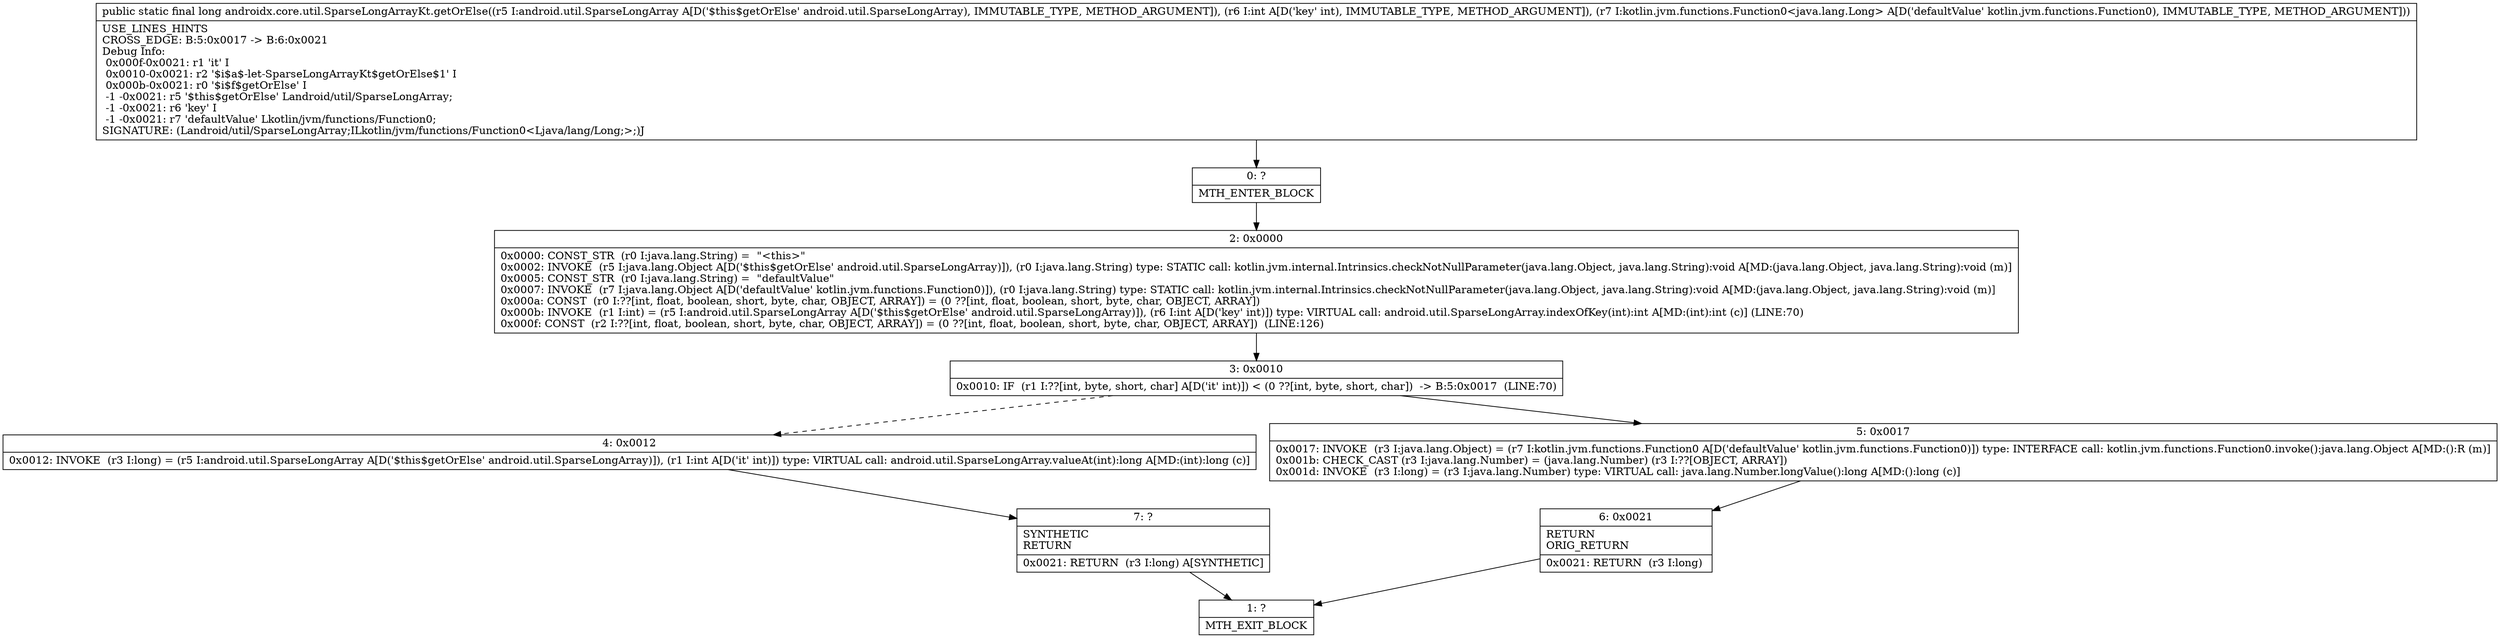 digraph "CFG forandroidx.core.util.SparseLongArrayKt.getOrElse(Landroid\/util\/SparseLongArray;ILkotlin\/jvm\/functions\/Function0;)J" {
Node_0 [shape=record,label="{0\:\ ?|MTH_ENTER_BLOCK\l}"];
Node_2 [shape=record,label="{2\:\ 0x0000|0x0000: CONST_STR  (r0 I:java.lang.String) =  \"\<this\>\" \l0x0002: INVOKE  (r5 I:java.lang.Object A[D('$this$getOrElse' android.util.SparseLongArray)]), (r0 I:java.lang.String) type: STATIC call: kotlin.jvm.internal.Intrinsics.checkNotNullParameter(java.lang.Object, java.lang.String):void A[MD:(java.lang.Object, java.lang.String):void (m)]\l0x0005: CONST_STR  (r0 I:java.lang.String) =  \"defaultValue\" \l0x0007: INVOKE  (r7 I:java.lang.Object A[D('defaultValue' kotlin.jvm.functions.Function0)]), (r0 I:java.lang.String) type: STATIC call: kotlin.jvm.internal.Intrinsics.checkNotNullParameter(java.lang.Object, java.lang.String):void A[MD:(java.lang.Object, java.lang.String):void (m)]\l0x000a: CONST  (r0 I:??[int, float, boolean, short, byte, char, OBJECT, ARRAY]) = (0 ??[int, float, boolean, short, byte, char, OBJECT, ARRAY]) \l0x000b: INVOKE  (r1 I:int) = (r5 I:android.util.SparseLongArray A[D('$this$getOrElse' android.util.SparseLongArray)]), (r6 I:int A[D('key' int)]) type: VIRTUAL call: android.util.SparseLongArray.indexOfKey(int):int A[MD:(int):int (c)] (LINE:70)\l0x000f: CONST  (r2 I:??[int, float, boolean, short, byte, char, OBJECT, ARRAY]) = (0 ??[int, float, boolean, short, byte, char, OBJECT, ARRAY])  (LINE:126)\l}"];
Node_3 [shape=record,label="{3\:\ 0x0010|0x0010: IF  (r1 I:??[int, byte, short, char] A[D('it' int)]) \< (0 ??[int, byte, short, char])  \-\> B:5:0x0017  (LINE:70)\l}"];
Node_4 [shape=record,label="{4\:\ 0x0012|0x0012: INVOKE  (r3 I:long) = (r5 I:android.util.SparseLongArray A[D('$this$getOrElse' android.util.SparseLongArray)]), (r1 I:int A[D('it' int)]) type: VIRTUAL call: android.util.SparseLongArray.valueAt(int):long A[MD:(int):long (c)]\l}"];
Node_7 [shape=record,label="{7\:\ ?|SYNTHETIC\lRETURN\l|0x0021: RETURN  (r3 I:long) A[SYNTHETIC]\l}"];
Node_1 [shape=record,label="{1\:\ ?|MTH_EXIT_BLOCK\l}"];
Node_5 [shape=record,label="{5\:\ 0x0017|0x0017: INVOKE  (r3 I:java.lang.Object) = (r7 I:kotlin.jvm.functions.Function0 A[D('defaultValue' kotlin.jvm.functions.Function0)]) type: INTERFACE call: kotlin.jvm.functions.Function0.invoke():java.lang.Object A[MD:():R (m)]\l0x001b: CHECK_CAST (r3 I:java.lang.Number) = (java.lang.Number) (r3 I:??[OBJECT, ARRAY]) \l0x001d: INVOKE  (r3 I:long) = (r3 I:java.lang.Number) type: VIRTUAL call: java.lang.Number.longValue():long A[MD:():long (c)]\l}"];
Node_6 [shape=record,label="{6\:\ 0x0021|RETURN\lORIG_RETURN\l|0x0021: RETURN  (r3 I:long) \l}"];
MethodNode[shape=record,label="{public static final long androidx.core.util.SparseLongArrayKt.getOrElse((r5 I:android.util.SparseLongArray A[D('$this$getOrElse' android.util.SparseLongArray), IMMUTABLE_TYPE, METHOD_ARGUMENT]), (r6 I:int A[D('key' int), IMMUTABLE_TYPE, METHOD_ARGUMENT]), (r7 I:kotlin.jvm.functions.Function0\<java.lang.Long\> A[D('defaultValue' kotlin.jvm.functions.Function0), IMMUTABLE_TYPE, METHOD_ARGUMENT]))  | USE_LINES_HINTS\lCROSS_EDGE: B:5:0x0017 \-\> B:6:0x0021\lDebug Info:\l  0x000f\-0x0021: r1 'it' I\l  0x0010\-0x0021: r2 '$i$a$\-let\-SparseLongArrayKt$getOrElse$1' I\l  0x000b\-0x0021: r0 '$i$f$getOrElse' I\l  \-1 \-0x0021: r5 '$this$getOrElse' Landroid\/util\/SparseLongArray;\l  \-1 \-0x0021: r6 'key' I\l  \-1 \-0x0021: r7 'defaultValue' Lkotlin\/jvm\/functions\/Function0;\lSIGNATURE: (Landroid\/util\/SparseLongArray;ILkotlin\/jvm\/functions\/Function0\<Ljava\/lang\/Long;\>;)J\l}"];
MethodNode -> Node_0;Node_0 -> Node_2;
Node_2 -> Node_3;
Node_3 -> Node_4[style=dashed];
Node_3 -> Node_5;
Node_4 -> Node_7;
Node_7 -> Node_1;
Node_5 -> Node_6;
Node_6 -> Node_1;
}

